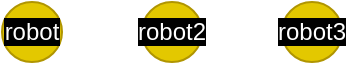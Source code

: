 <mxfile>
    <diagram id="hLffJpjC34F4lq2qfQ25" name="Page-1">
        <mxGraphModel dx="639" dy="280" grid="1" gridSize="10" guides="1" tooltips="1" connect="1" arrows="1" fold="1" page="1" pageScale="1" pageWidth="850" pageHeight="1100" math="0" shadow="0">
            <root>
                <mxCell id="0"/>
                <mxCell id="1" parent="0"/>
                <object label="&lt;span style=&quot;background-color: rgb(0 , 0 , 0)&quot;&gt;robot&lt;/span&gt;" type="robot" movable="true" speed="5" id="robot">
                    <mxCell style="ellipse;whiteSpace=wrap;html=1;aspect=fixed;fillColor=#e3c800;strokeColor=#B09500;fontColor=#ffffff;" parent="1" vertex="1">
                        <mxGeometry x="10" y="10" width="30" height="30" as="geometry"/>
                    </mxCell>
                </object>
                <object label="&lt;span style=&quot;background-color: rgb(0 , 0 , 0)&quot;&gt;robot2&lt;/span&gt;" type="robot" movable="true" speed="5" id="robot2">
                    <mxCell style="ellipse;whiteSpace=wrap;html=1;aspect=fixed;fillColor=#e3c800;strokeColor=#B09500;fontColor=#ffffff;" parent="1" vertex="1">
                        <mxGeometry x="80" y="10" width="30" height="30" as="geometry"/>
                    </mxCell>
                </object>
                <object label="&lt;span style=&quot;background-color: rgb(0 , 0 , 0)&quot;&gt;robot3&lt;br&gt;&lt;/span&gt;" type="robot" movable="true" speed="5" id="robot3">
                    <mxCell style="ellipse;whiteSpace=wrap;html=1;aspect=fixed;fillColor=#e3c800;strokeColor=#B09500;fontColor=#ffffff;" parent="1" vertex="1">
                        <mxGeometry x="150" y="10" width="30" height="30" as="geometry"/>
                    </mxCell>
                </object>
            </root>
        </mxGraphModel>
    </diagram>
</mxfile>